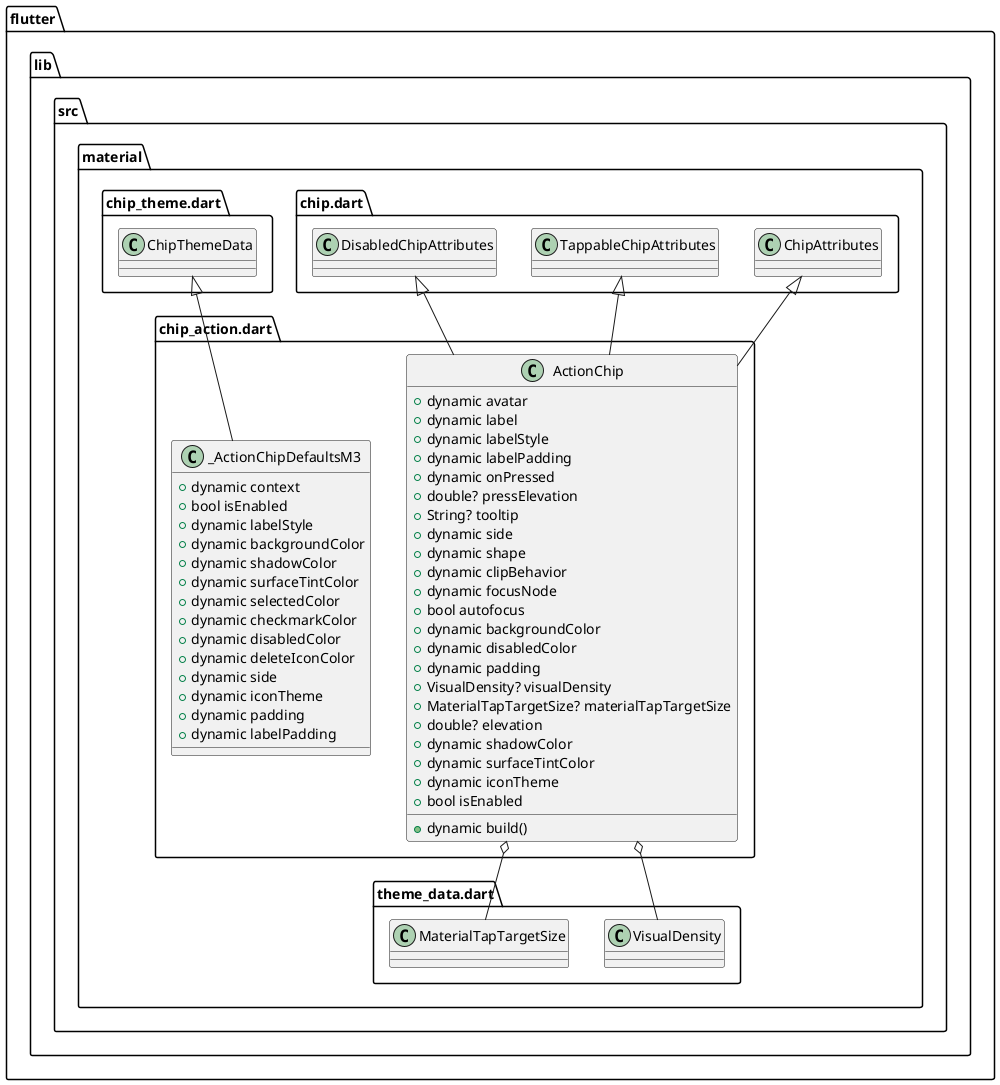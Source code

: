 @startuml
set namespaceSeparator ::

class "flutter::lib::src::material::chip_action.dart::ActionChip" {
  +dynamic avatar
  +dynamic label
  +dynamic labelStyle
  +dynamic labelPadding
  +dynamic onPressed
  +double? pressElevation
  +String? tooltip
  +dynamic side
  +dynamic shape
  +dynamic clipBehavior
  +dynamic focusNode
  +bool autofocus
  +dynamic backgroundColor
  +dynamic disabledColor
  +dynamic padding
  +VisualDensity? visualDensity
  +MaterialTapTargetSize? materialTapTargetSize
  +double? elevation
  +dynamic shadowColor
  +dynamic surfaceTintColor
  +dynamic iconTheme
  +bool isEnabled
  +dynamic build()
}

"flutter::lib::src::material::chip_action.dart::ActionChip" o-- "flutter::lib::src::material::theme_data.dart::VisualDensity"
"flutter::lib::src::material::chip_action.dart::ActionChip" o-- "flutter::lib::src::material::theme_data.dart::MaterialTapTargetSize"
"flutter::lib::src::material::chip.dart::ChipAttributes" <|-- "flutter::lib::src::material::chip_action.dart::ActionChip"
"flutter::lib::src::material::chip.dart::TappableChipAttributes" <|-- "flutter::lib::src::material::chip_action.dart::ActionChip"
"flutter::lib::src::material::chip.dart::DisabledChipAttributes" <|-- "flutter::lib::src::material::chip_action.dart::ActionChip"

class "flutter::lib::src::material::chip_action.dart::_ActionChipDefaultsM3" {
  +dynamic context
  +bool isEnabled
  +dynamic labelStyle
  +dynamic backgroundColor
  +dynamic shadowColor
  +dynamic surfaceTintColor
  +dynamic selectedColor
  +dynamic checkmarkColor
  +dynamic disabledColor
  +dynamic deleteIconColor
  +dynamic side
  +dynamic iconTheme
  +dynamic padding
  +dynamic labelPadding
}

"flutter::lib::src::material::chip_theme.dart::ChipThemeData" <|-- "flutter::lib::src::material::chip_action.dart::_ActionChipDefaultsM3"


@enduml